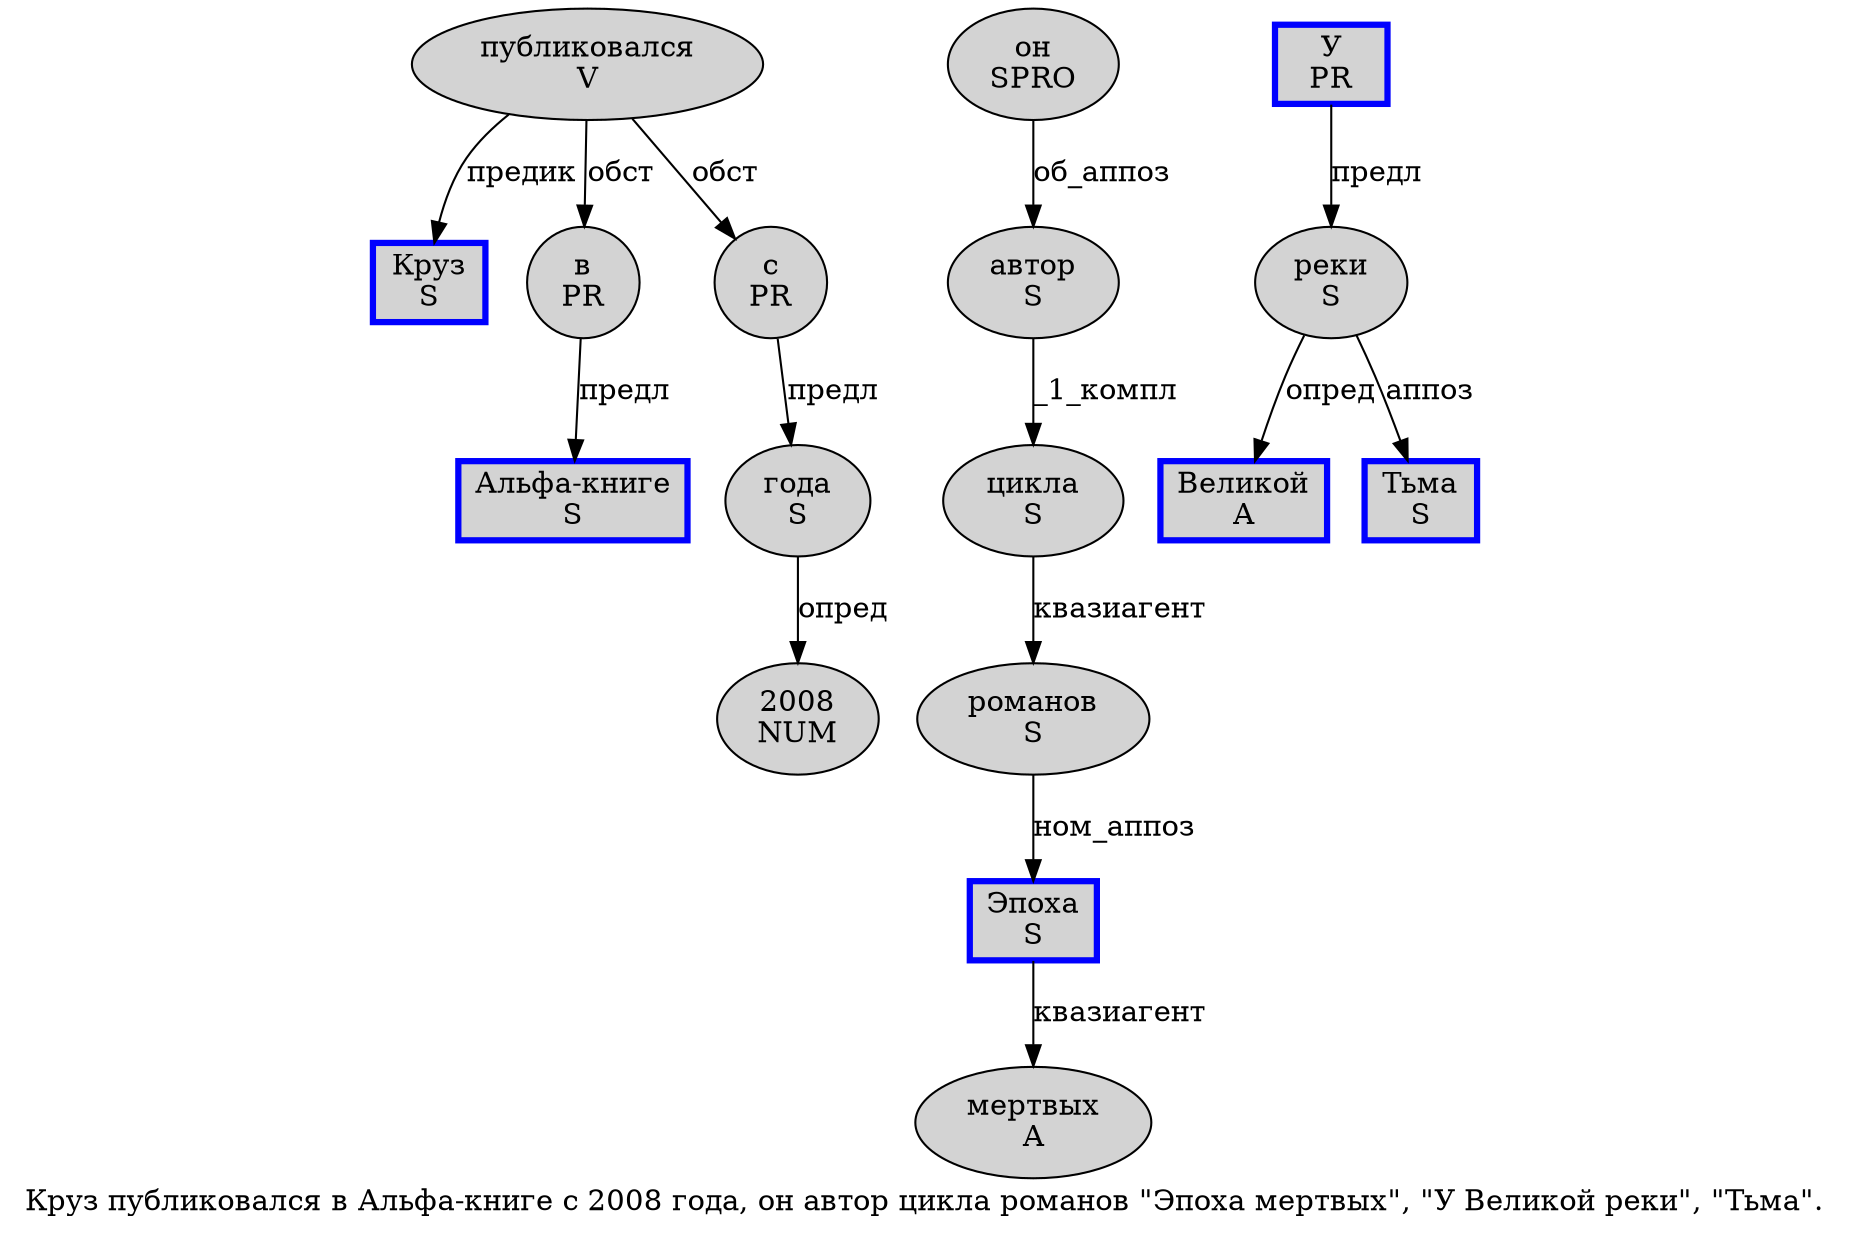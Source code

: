 digraph SENTENCE_1405 {
	graph [label="Круз публиковался в Альфа-книге с 2008 года, он автор цикла романов \"Эпоха мертвых\", \"У Великой реки\", \"Тьма\"."]
	node [style=filled]
		0 [label="Круз
S" color=blue fillcolor=lightgray penwidth=3 shape=box]
		1 [label="публиковался
V" color="" fillcolor=lightgray penwidth=1 shape=ellipse]
		2 [label="в
PR" color="" fillcolor=lightgray penwidth=1 shape=ellipse]
		3 [label="Альфа-книге
S" color=blue fillcolor=lightgray penwidth=3 shape=box]
		4 [label="с
PR" color="" fillcolor=lightgray penwidth=1 shape=ellipse]
		5 [label="2008
NUM" color="" fillcolor=lightgray penwidth=1 shape=ellipse]
		6 [label="года
S" color="" fillcolor=lightgray penwidth=1 shape=ellipse]
		8 [label="он
SPRO" color="" fillcolor=lightgray penwidth=1 shape=ellipse]
		9 [label="автор
S" color="" fillcolor=lightgray penwidth=1 shape=ellipse]
		10 [label="цикла
S" color="" fillcolor=lightgray penwidth=1 shape=ellipse]
		11 [label="романов
S" color="" fillcolor=lightgray penwidth=1 shape=ellipse]
		13 [label="Эпоха
S" color=blue fillcolor=lightgray penwidth=3 shape=box]
		14 [label="мертвых
A" color="" fillcolor=lightgray penwidth=1 shape=ellipse]
		18 [label="У
PR" color=blue fillcolor=lightgray penwidth=3 shape=box]
		19 [label="Великой
A" color=blue fillcolor=lightgray penwidth=3 shape=box]
		20 [label="реки
S" color="" fillcolor=lightgray penwidth=1 shape=ellipse]
		24 [label="Тьма
S" color=blue fillcolor=lightgray penwidth=3 shape=box]
			1 -> 0 [label="предик"]
			1 -> 2 [label="обст"]
			1 -> 4 [label="обст"]
			9 -> 10 [label="_1_компл"]
			6 -> 5 [label="опред"]
			2 -> 3 [label="предл"]
			13 -> 14 [label="квазиагент"]
			4 -> 6 [label="предл"]
			10 -> 11 [label="квазиагент"]
			8 -> 9 [label="об_аппоз"]
			18 -> 20 [label="предл"]
			20 -> 19 [label="опред"]
			20 -> 24 [label="аппоз"]
			11 -> 13 [label="ном_аппоз"]
}